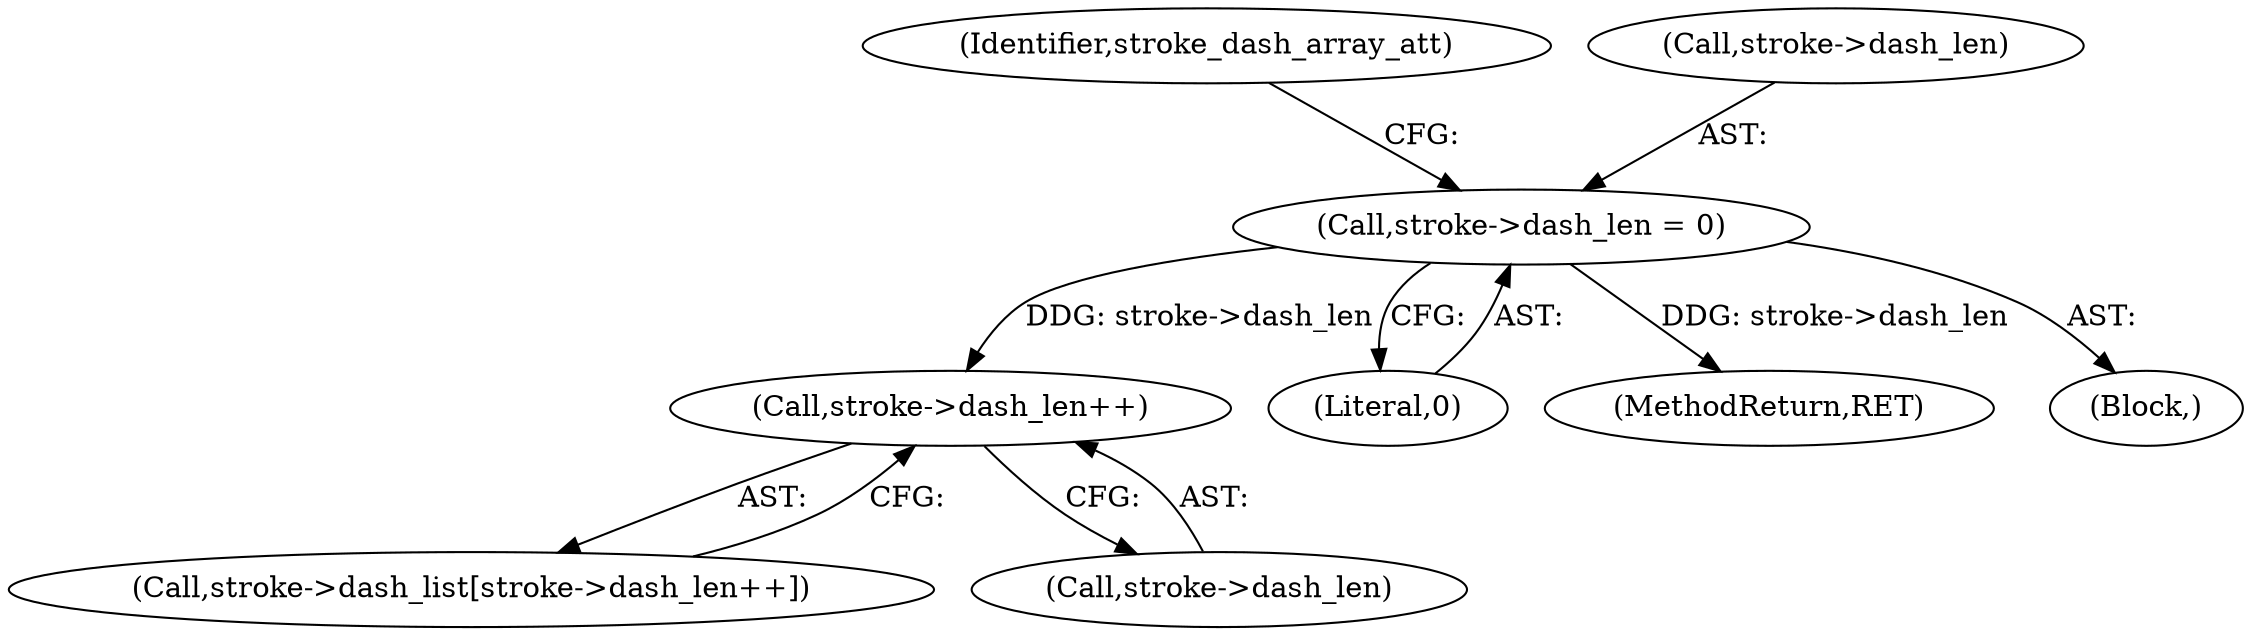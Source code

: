 digraph "0_ghostscript_60dabde18d7fe12b19da8b509bdfee9cc886aafc_3@pointer" {
"1000579" [label="(Call,stroke->dash_len = 0)"];
"1000622" [label="(Call,stroke->dash_len++)"];
"1000585" [label="(Identifier,stroke_dash_array_att)"];
"1000579" [label="(Call,stroke->dash_len = 0)"];
"1000580" [label="(Call,stroke->dash_len)"];
"1000622" [label="(Call,stroke->dash_len++)"];
"1000583" [label="(Literal,0)"];
"1000618" [label="(Call,stroke->dash_list[stroke->dash_len++])"];
"1000964" [label="(MethodReturn,RET)"];
"1000451" [label="(Block,)"];
"1000623" [label="(Call,stroke->dash_len)"];
"1000579" -> "1000451"  [label="AST: "];
"1000579" -> "1000583"  [label="CFG: "];
"1000580" -> "1000579"  [label="AST: "];
"1000583" -> "1000579"  [label="AST: "];
"1000585" -> "1000579"  [label="CFG: "];
"1000579" -> "1000964"  [label="DDG: stroke->dash_len"];
"1000579" -> "1000622"  [label="DDG: stroke->dash_len"];
"1000622" -> "1000618"  [label="AST: "];
"1000622" -> "1000623"  [label="CFG: "];
"1000623" -> "1000622"  [label="AST: "];
"1000618" -> "1000622"  [label="CFG: "];
}
